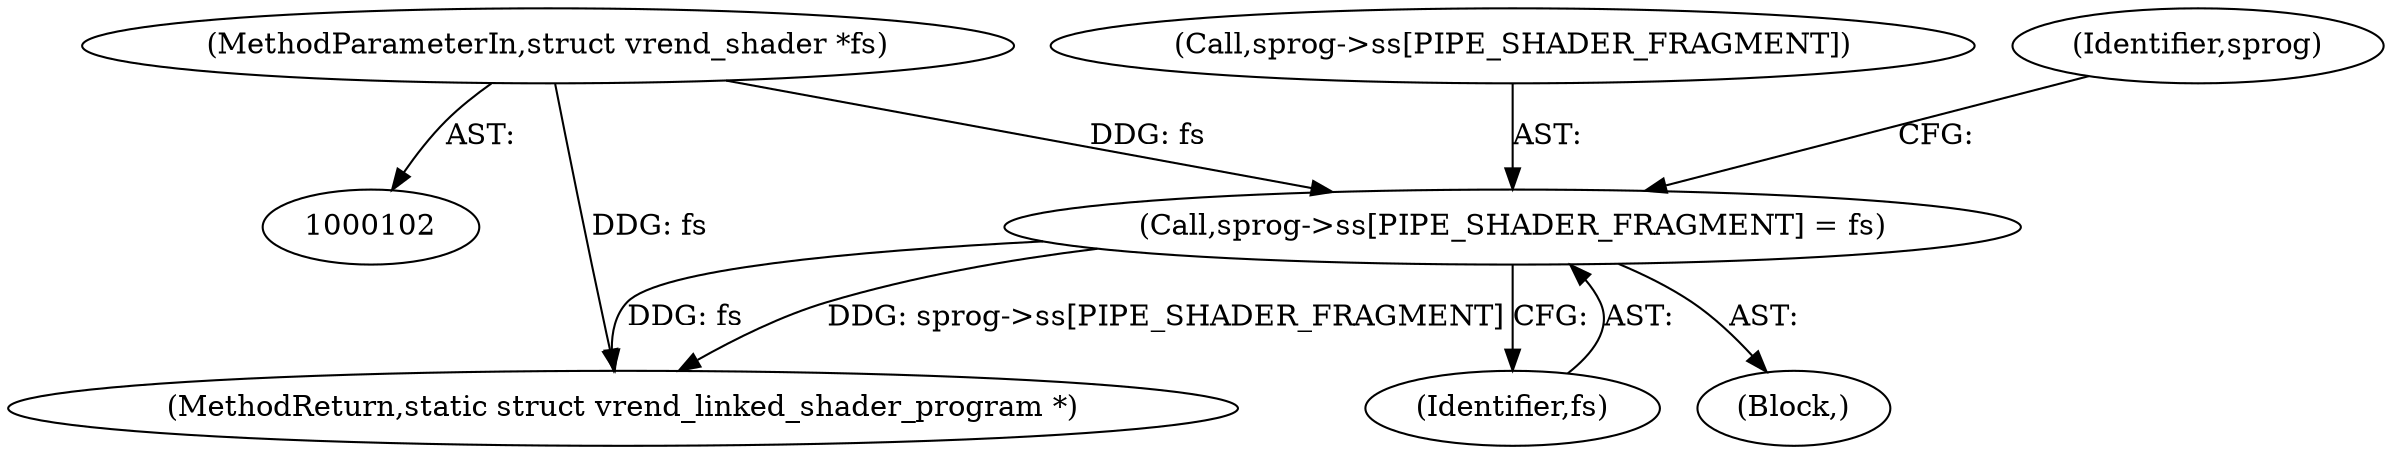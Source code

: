 digraph "0_virglrenderer_a2f12a1b0f95b13b6f8dc3d05d7b74b4386394e4@array" {
"1000435" [label="(Call,sprog->ss[PIPE_SHADER_FRAGMENT] = fs)"];
"1000105" [label="(MethodParameterIn,struct vrend_shader *fs)"];
"1000436" [label="(Call,sprog->ss[PIPE_SHADER_FRAGMENT])"];
"1000445" [label="(Identifier,sprog)"];
"1000435" [label="(Call,sprog->ss[PIPE_SHADER_FRAGMENT] = fs)"];
"1001107" [label="(MethodReturn,static struct vrend_linked_shader_program *)"];
"1000105" [label="(MethodParameterIn,struct vrend_shader *fs)"];
"1000441" [label="(Identifier,fs)"];
"1000107" [label="(Block,)"];
"1000435" -> "1000107"  [label="AST: "];
"1000435" -> "1000441"  [label="CFG: "];
"1000436" -> "1000435"  [label="AST: "];
"1000441" -> "1000435"  [label="AST: "];
"1000445" -> "1000435"  [label="CFG: "];
"1000435" -> "1001107"  [label="DDG: sprog->ss[PIPE_SHADER_FRAGMENT]"];
"1000435" -> "1001107"  [label="DDG: fs"];
"1000105" -> "1000435"  [label="DDG: fs"];
"1000105" -> "1000102"  [label="AST: "];
"1000105" -> "1001107"  [label="DDG: fs"];
}
